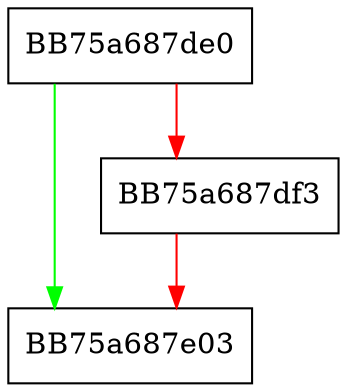 digraph sqlite3_str_reset {
  node [shape="box"];
  graph [splines=ortho];
  BB75a687de0 -> BB75a687e03 [color="green"];
  BB75a687de0 -> BB75a687df3 [color="red"];
  BB75a687df3 -> BB75a687e03 [color="red"];
}